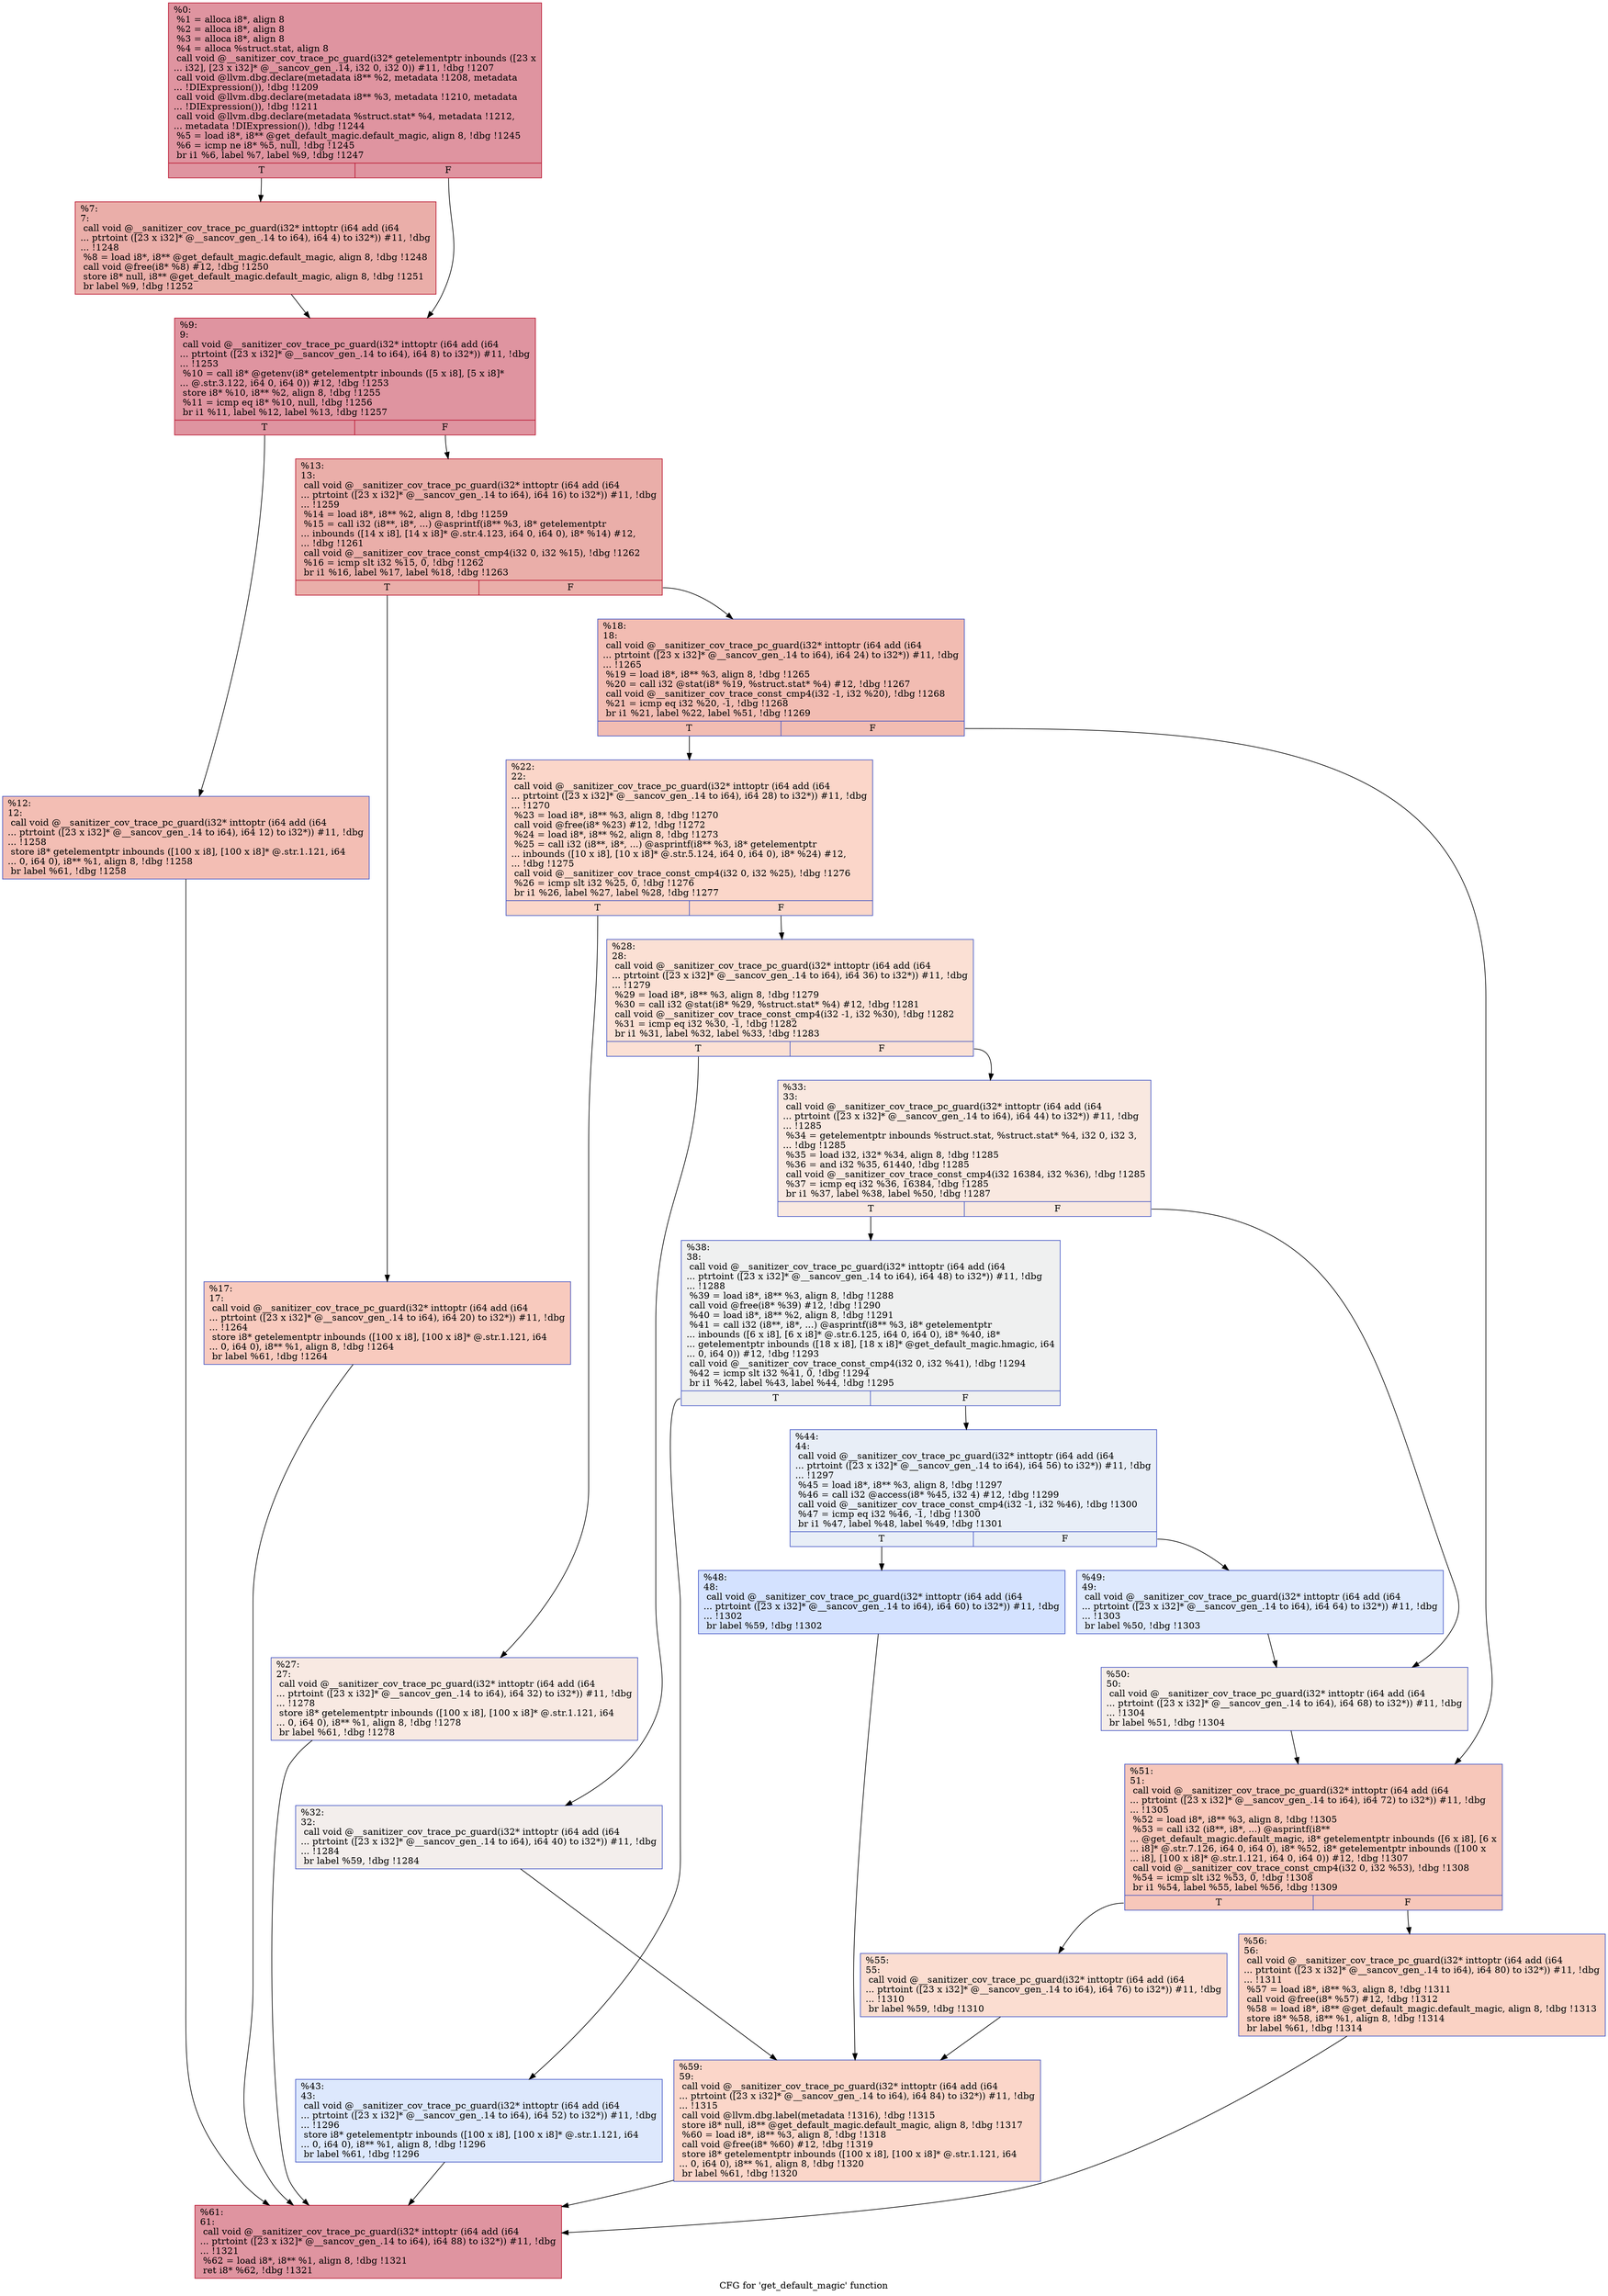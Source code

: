 digraph "CFG for 'get_default_magic' function" {
	label="CFG for 'get_default_magic' function";

	Node0x564cce170d20 [shape=record,color="#b70d28ff", style=filled, fillcolor="#b70d2870",label="{%0:\l  %1 = alloca i8*, align 8\l  %2 = alloca i8*, align 8\l  %3 = alloca i8*, align 8\l  %4 = alloca %struct.stat, align 8\l  call void @__sanitizer_cov_trace_pc_guard(i32* getelementptr inbounds ([23 x\l... i32], [23 x i32]* @__sancov_gen_.14, i32 0, i32 0)) #11, !dbg !1207\l  call void @llvm.dbg.declare(metadata i8** %2, metadata !1208, metadata\l... !DIExpression()), !dbg !1209\l  call void @llvm.dbg.declare(metadata i8** %3, metadata !1210, metadata\l... !DIExpression()), !dbg !1211\l  call void @llvm.dbg.declare(metadata %struct.stat* %4, metadata !1212,\l... metadata !DIExpression()), !dbg !1244\l  %5 = load i8*, i8** @get_default_magic.default_magic, align 8, !dbg !1245\l  %6 = icmp ne i8* %5, null, !dbg !1245\l  br i1 %6, label %7, label %9, !dbg !1247\l|{<s0>T|<s1>F}}"];
	Node0x564cce170d20:s0 -> Node0x564cce173680;
	Node0x564cce170d20:s1 -> Node0x564cce173790;
	Node0x564cce173680 [shape=record,color="#b70d28ff", style=filled, fillcolor="#d0473d70",label="{%7:\l7:                                                \l  call void @__sanitizer_cov_trace_pc_guard(i32* inttoptr (i64 add (i64\l... ptrtoint ([23 x i32]* @__sancov_gen_.14 to i64), i64 4) to i32*)) #11, !dbg\l... !1248\l  %8 = load i8*, i8** @get_default_magic.default_magic, align 8, !dbg !1248\l  call void @free(i8* %8) #12, !dbg !1250\l  store i8* null, i8** @get_default_magic.default_magic, align 8, !dbg !1251\l  br label %9, !dbg !1252\l}"];
	Node0x564cce173680 -> Node0x564cce173790;
	Node0x564cce173790 [shape=record,color="#b70d28ff", style=filled, fillcolor="#b70d2870",label="{%9:\l9:                                                \l  call void @__sanitizer_cov_trace_pc_guard(i32* inttoptr (i64 add (i64\l... ptrtoint ([23 x i32]* @__sancov_gen_.14 to i64), i64 8) to i32*)) #11, !dbg\l... !1253\l  %10 = call i8* @getenv(i8* getelementptr inbounds ([5 x i8], [5 x i8]*\l... @.str.3.122, i64 0, i64 0)) #12, !dbg !1253\l  store i8* %10, i8** %2, align 8, !dbg !1255\l  %11 = icmp eq i8* %10, null, !dbg !1256\l  br i1 %11, label %12, label %13, !dbg !1257\l|{<s0>T|<s1>F}}"];
	Node0x564cce173790:s0 -> Node0x564cce1737e0;
	Node0x564cce173790:s1 -> Node0x564cce173830;
	Node0x564cce1737e0 [shape=record,color="#3d50c3ff", style=filled, fillcolor="#e36c5570",label="{%12:\l12:                                               \l  call void @__sanitizer_cov_trace_pc_guard(i32* inttoptr (i64 add (i64\l... ptrtoint ([23 x i32]* @__sancov_gen_.14 to i64), i64 12) to i32*)) #11, !dbg\l... !1258\l  store i8* getelementptr inbounds ([100 x i8], [100 x i8]* @.str.1.121, i64\l... 0, i64 0), i8** %1, align 8, !dbg !1258\l  br label %61, !dbg !1258\l}"];
	Node0x564cce1737e0 -> Node0x564cce173dd0;
	Node0x564cce173830 [shape=record,color="#b70d28ff", style=filled, fillcolor="#d0473d70",label="{%13:\l13:                                               \l  call void @__sanitizer_cov_trace_pc_guard(i32* inttoptr (i64 add (i64\l... ptrtoint ([23 x i32]* @__sancov_gen_.14 to i64), i64 16) to i32*)) #11, !dbg\l... !1259\l  %14 = load i8*, i8** %2, align 8, !dbg !1259\l  %15 = call i32 (i8**, i8*, ...) @asprintf(i8** %3, i8* getelementptr\l... inbounds ([14 x i8], [14 x i8]* @.str.4.123, i64 0, i64 0), i8* %14) #12,\l... !dbg !1261\l  call void @__sanitizer_cov_trace_const_cmp4(i32 0, i32 %15), !dbg !1262\l  %16 = icmp slt i32 %15, 0, !dbg !1262\l  br i1 %16, label %17, label %18, !dbg !1263\l|{<s0>T|<s1>F}}"];
	Node0x564cce173830:s0 -> Node0x564cce173880;
	Node0x564cce173830:s1 -> Node0x564cce1738d0;
	Node0x564cce173880 [shape=record,color="#3d50c3ff", style=filled, fillcolor="#ef886b70",label="{%17:\l17:                                               \l  call void @__sanitizer_cov_trace_pc_guard(i32* inttoptr (i64 add (i64\l... ptrtoint ([23 x i32]* @__sancov_gen_.14 to i64), i64 20) to i32*)) #11, !dbg\l... !1264\l  store i8* getelementptr inbounds ([100 x i8], [100 x i8]* @.str.1.121, i64\l... 0, i64 0), i8** %1, align 8, !dbg !1264\l  br label %61, !dbg !1264\l}"];
	Node0x564cce173880 -> Node0x564cce173dd0;
	Node0x564cce1738d0 [shape=record,color="#3d50c3ff", style=filled, fillcolor="#e1675170",label="{%18:\l18:                                               \l  call void @__sanitizer_cov_trace_pc_guard(i32* inttoptr (i64 add (i64\l... ptrtoint ([23 x i32]* @__sancov_gen_.14 to i64), i64 24) to i32*)) #11, !dbg\l... !1265\l  %19 = load i8*, i8** %3, align 8, !dbg !1265\l  %20 = call i32 @stat(i8* %19, %struct.stat* %4) #12, !dbg !1267\l  call void @__sanitizer_cov_trace_const_cmp4(i32 -1, i32 %20), !dbg !1268\l  %21 = icmp eq i32 %20, -1, !dbg !1268\l  br i1 %21, label %22, label %51, !dbg !1269\l|{<s0>T|<s1>F}}"];
	Node0x564cce1738d0:s0 -> Node0x564cce173920;
	Node0x564cce1738d0:s1 -> Node0x564cce173c90;
	Node0x564cce173920 [shape=record,color="#3d50c3ff", style=filled, fillcolor="#f6a38570",label="{%22:\l22:                                               \l  call void @__sanitizer_cov_trace_pc_guard(i32* inttoptr (i64 add (i64\l... ptrtoint ([23 x i32]* @__sancov_gen_.14 to i64), i64 28) to i32*)) #11, !dbg\l... !1270\l  %23 = load i8*, i8** %3, align 8, !dbg !1270\l  call void @free(i8* %23) #12, !dbg !1272\l  %24 = load i8*, i8** %2, align 8, !dbg !1273\l  %25 = call i32 (i8**, i8*, ...) @asprintf(i8** %3, i8* getelementptr\l... inbounds ([10 x i8], [10 x i8]* @.str.5.124, i64 0, i64 0), i8* %24) #12,\l... !dbg !1275\l  call void @__sanitizer_cov_trace_const_cmp4(i32 0, i32 %25), !dbg !1276\l  %26 = icmp slt i32 %25, 0, !dbg !1276\l  br i1 %26, label %27, label %28, !dbg !1277\l|{<s0>T|<s1>F}}"];
	Node0x564cce173920:s0 -> Node0x564cce173970;
	Node0x564cce173920:s1 -> Node0x564cce1739c0;
	Node0x564cce173970 [shape=record,color="#3d50c3ff", style=filled, fillcolor="#efcebd70",label="{%27:\l27:                                               \l  call void @__sanitizer_cov_trace_pc_guard(i32* inttoptr (i64 add (i64\l... ptrtoint ([23 x i32]* @__sancov_gen_.14 to i64), i64 32) to i32*)) #11, !dbg\l... !1278\l  store i8* getelementptr inbounds ([100 x i8], [100 x i8]* @.str.1.121, i64\l... 0, i64 0), i8** %1, align 8, !dbg !1278\l  br label %61, !dbg !1278\l}"];
	Node0x564cce173970 -> Node0x564cce173dd0;
	Node0x564cce1739c0 [shape=record,color="#3d50c3ff", style=filled, fillcolor="#f7b99e70",label="{%28:\l28:                                               \l  call void @__sanitizer_cov_trace_pc_guard(i32* inttoptr (i64 add (i64\l... ptrtoint ([23 x i32]* @__sancov_gen_.14 to i64), i64 36) to i32*)) #11, !dbg\l... !1279\l  %29 = load i8*, i8** %3, align 8, !dbg !1279\l  %30 = call i32 @stat(i8* %29, %struct.stat* %4) #12, !dbg !1281\l  call void @__sanitizer_cov_trace_const_cmp4(i32 -1, i32 %30), !dbg !1282\l  %31 = icmp eq i32 %30, -1, !dbg !1282\l  br i1 %31, label %32, label %33, !dbg !1283\l|{<s0>T|<s1>F}}"];
	Node0x564cce1739c0:s0 -> Node0x564cce173a10;
	Node0x564cce1739c0:s1 -> Node0x564cce173a60;
	Node0x564cce173a10 [shape=record,color="#3d50c3ff", style=filled, fillcolor="#e3d9d370",label="{%32:\l32:                                               \l  call void @__sanitizer_cov_trace_pc_guard(i32* inttoptr (i64 add (i64\l... ptrtoint ([23 x i32]* @__sancov_gen_.14 to i64), i64 40) to i32*)) #11, !dbg\l... !1284\l  br label %59, !dbg !1284\l}"];
	Node0x564cce173a10 -> Node0x564cce173d80;
	Node0x564cce173a60 [shape=record,color="#3d50c3ff", style=filled, fillcolor="#f1ccb870",label="{%33:\l33:                                               \l  call void @__sanitizer_cov_trace_pc_guard(i32* inttoptr (i64 add (i64\l... ptrtoint ([23 x i32]* @__sancov_gen_.14 to i64), i64 44) to i32*)) #11, !dbg\l... !1285\l  %34 = getelementptr inbounds %struct.stat, %struct.stat* %4, i32 0, i32 3,\l... !dbg !1285\l  %35 = load i32, i32* %34, align 8, !dbg !1285\l  %36 = and i32 %35, 61440, !dbg !1285\l  call void @__sanitizer_cov_trace_const_cmp4(i32 16384, i32 %36), !dbg !1285\l  %37 = icmp eq i32 %36, 16384, !dbg !1285\l  br i1 %37, label %38, label %50, !dbg !1287\l|{<s0>T|<s1>F}}"];
	Node0x564cce173a60:s0 -> Node0x564cce173ab0;
	Node0x564cce173a60:s1 -> Node0x564cce173c40;
	Node0x564cce173ab0 [shape=record,color="#3d50c3ff", style=filled, fillcolor="#dbdcde70",label="{%38:\l38:                                               \l  call void @__sanitizer_cov_trace_pc_guard(i32* inttoptr (i64 add (i64\l... ptrtoint ([23 x i32]* @__sancov_gen_.14 to i64), i64 48) to i32*)) #11, !dbg\l... !1288\l  %39 = load i8*, i8** %3, align 8, !dbg !1288\l  call void @free(i8* %39) #12, !dbg !1290\l  %40 = load i8*, i8** %2, align 8, !dbg !1291\l  %41 = call i32 (i8**, i8*, ...) @asprintf(i8** %3, i8* getelementptr\l... inbounds ([6 x i8], [6 x i8]* @.str.6.125, i64 0, i64 0), i8* %40, i8*\l... getelementptr inbounds ([18 x i8], [18 x i8]* @get_default_magic.hmagic, i64\l... 0, i64 0)) #12, !dbg !1293\l  call void @__sanitizer_cov_trace_const_cmp4(i32 0, i32 %41), !dbg !1294\l  %42 = icmp slt i32 %41, 0, !dbg !1294\l  br i1 %42, label %43, label %44, !dbg !1295\l|{<s0>T|<s1>F}}"];
	Node0x564cce173ab0:s0 -> Node0x564cce173b00;
	Node0x564cce173ab0:s1 -> Node0x564cce173b50;
	Node0x564cce173b00 [shape=record,color="#3d50c3ff", style=filled, fillcolor="#b2ccfb70",label="{%43:\l43:                                               \l  call void @__sanitizer_cov_trace_pc_guard(i32* inttoptr (i64 add (i64\l... ptrtoint ([23 x i32]* @__sancov_gen_.14 to i64), i64 52) to i32*)) #11, !dbg\l... !1296\l  store i8* getelementptr inbounds ([100 x i8], [100 x i8]* @.str.1.121, i64\l... 0, i64 0), i8** %1, align 8, !dbg !1296\l  br label %61, !dbg !1296\l}"];
	Node0x564cce173b00 -> Node0x564cce173dd0;
	Node0x564cce173b50 [shape=record,color="#3d50c3ff", style=filled, fillcolor="#cbd8ee70",label="{%44:\l44:                                               \l  call void @__sanitizer_cov_trace_pc_guard(i32* inttoptr (i64 add (i64\l... ptrtoint ([23 x i32]* @__sancov_gen_.14 to i64), i64 56) to i32*)) #11, !dbg\l... !1297\l  %45 = load i8*, i8** %3, align 8, !dbg !1297\l  %46 = call i32 @access(i8* %45, i32 4) #12, !dbg !1299\l  call void @__sanitizer_cov_trace_const_cmp4(i32 -1, i32 %46), !dbg !1300\l  %47 = icmp eq i32 %46, -1, !dbg !1300\l  br i1 %47, label %48, label %49, !dbg !1301\l|{<s0>T|<s1>F}}"];
	Node0x564cce173b50:s0 -> Node0x564cce173ba0;
	Node0x564cce173b50:s1 -> Node0x564cce173bf0;
	Node0x564cce173ba0 [shape=record,color="#3d50c3ff", style=filled, fillcolor="#9ebeff70",label="{%48:\l48:                                               \l  call void @__sanitizer_cov_trace_pc_guard(i32* inttoptr (i64 add (i64\l... ptrtoint ([23 x i32]* @__sancov_gen_.14 to i64), i64 60) to i32*)) #11, !dbg\l... !1302\l  br label %59, !dbg !1302\l}"];
	Node0x564cce173ba0 -> Node0x564cce173d80;
	Node0x564cce173bf0 [shape=record,color="#3d50c3ff", style=filled, fillcolor="#b5cdfa70",label="{%49:\l49:                                               \l  call void @__sanitizer_cov_trace_pc_guard(i32* inttoptr (i64 add (i64\l... ptrtoint ([23 x i32]* @__sancov_gen_.14 to i64), i64 64) to i32*)) #11, !dbg\l... !1303\l  br label %50, !dbg !1303\l}"];
	Node0x564cce173bf0 -> Node0x564cce173c40;
	Node0x564cce173c40 [shape=record,color="#3d50c3ff", style=filled, fillcolor="#e8d6cc70",label="{%50:\l50:                                               \l  call void @__sanitizer_cov_trace_pc_guard(i32* inttoptr (i64 add (i64\l... ptrtoint ([23 x i32]* @__sancov_gen_.14 to i64), i64 68) to i32*)) #11, !dbg\l... !1304\l  br label %51, !dbg !1304\l}"];
	Node0x564cce173c40 -> Node0x564cce173c90;
	Node0x564cce173c90 [shape=record,color="#3d50c3ff", style=filled, fillcolor="#ec7f6370",label="{%51:\l51:                                               \l  call void @__sanitizer_cov_trace_pc_guard(i32* inttoptr (i64 add (i64\l... ptrtoint ([23 x i32]* @__sancov_gen_.14 to i64), i64 72) to i32*)) #11, !dbg\l... !1305\l  %52 = load i8*, i8** %3, align 8, !dbg !1305\l  %53 = call i32 (i8**, i8*, ...) @asprintf(i8**\l... @get_default_magic.default_magic, i8* getelementptr inbounds ([6 x i8], [6 x\l... i8]* @.str.7.126, i64 0, i64 0), i8* %52, i8* getelementptr inbounds ([100 x\l... i8], [100 x i8]* @.str.1.121, i64 0, i64 0)) #12, !dbg !1307\l  call void @__sanitizer_cov_trace_const_cmp4(i32 0, i32 %53), !dbg !1308\l  %54 = icmp slt i32 %53, 0, !dbg !1308\l  br i1 %54, label %55, label %56, !dbg !1309\l|{<s0>T|<s1>F}}"];
	Node0x564cce173c90:s0 -> Node0x564cce173ce0;
	Node0x564cce173c90:s1 -> Node0x564cce173d30;
	Node0x564cce173ce0 [shape=record,color="#3d50c3ff", style=filled, fillcolor="#f7b39670",label="{%55:\l55:                                               \l  call void @__sanitizer_cov_trace_pc_guard(i32* inttoptr (i64 add (i64\l... ptrtoint ([23 x i32]* @__sancov_gen_.14 to i64), i64 76) to i32*)) #11, !dbg\l... !1310\l  br label %59, !dbg !1310\l}"];
	Node0x564cce173ce0 -> Node0x564cce173d80;
	Node0x564cce173d30 [shape=record,color="#3d50c3ff", style=filled, fillcolor="#f4987a70",label="{%56:\l56:                                               \l  call void @__sanitizer_cov_trace_pc_guard(i32* inttoptr (i64 add (i64\l... ptrtoint ([23 x i32]* @__sancov_gen_.14 to i64), i64 80) to i32*)) #11, !dbg\l... !1311\l  %57 = load i8*, i8** %3, align 8, !dbg !1311\l  call void @free(i8* %57) #12, !dbg !1312\l  %58 = load i8*, i8** @get_default_magic.default_magic, align 8, !dbg !1313\l  store i8* %58, i8** %1, align 8, !dbg !1314\l  br label %61, !dbg !1314\l}"];
	Node0x564cce173d30 -> Node0x564cce173dd0;
	Node0x564cce173d80 [shape=record,color="#3d50c3ff", style=filled, fillcolor="#f6a38570",label="{%59:\l59:                                               \l  call void @__sanitizer_cov_trace_pc_guard(i32* inttoptr (i64 add (i64\l... ptrtoint ([23 x i32]* @__sancov_gen_.14 to i64), i64 84) to i32*)) #11, !dbg\l... !1315\l  call void @llvm.dbg.label(metadata !1316), !dbg !1315\l  store i8* null, i8** @get_default_magic.default_magic, align 8, !dbg !1317\l  %60 = load i8*, i8** %3, align 8, !dbg !1318\l  call void @free(i8* %60) #12, !dbg !1319\l  store i8* getelementptr inbounds ([100 x i8], [100 x i8]* @.str.1.121, i64\l... 0, i64 0), i8** %1, align 8, !dbg !1320\l  br label %61, !dbg !1320\l}"];
	Node0x564cce173d80 -> Node0x564cce173dd0;
	Node0x564cce173dd0 [shape=record,color="#b70d28ff", style=filled, fillcolor="#b70d2870",label="{%61:\l61:                                               \l  call void @__sanitizer_cov_trace_pc_guard(i32* inttoptr (i64 add (i64\l... ptrtoint ([23 x i32]* @__sancov_gen_.14 to i64), i64 88) to i32*)) #11, !dbg\l... !1321\l  %62 = load i8*, i8** %1, align 8, !dbg !1321\l  ret i8* %62, !dbg !1321\l}"];
}
